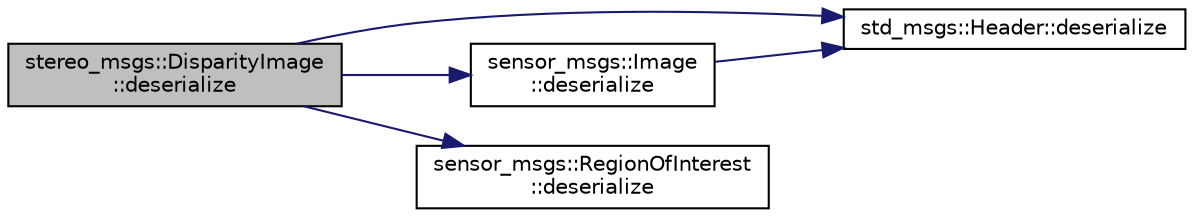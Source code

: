 digraph "stereo_msgs::DisparityImage::deserialize"
{
  edge [fontname="Helvetica",fontsize="10",labelfontname="Helvetica",labelfontsize="10"];
  node [fontname="Helvetica",fontsize="10",shape=record];
  rankdir="LR";
  Node1 [label="stereo_msgs::DisparityImage\l::deserialize",height=0.2,width=0.4,color="black", fillcolor="grey75", style="filled" fontcolor="black"];
  Node1 -> Node2 [color="midnightblue",fontsize="10",style="solid",fontname="Helvetica"];
  Node2 [label="std_msgs::Header::deserialize",height=0.2,width=0.4,color="black", fillcolor="white", style="filled",URL="$classstd__msgs_1_1_header.html#a077354cf11d752b6f4fc7c437ec29ac2"];
  Node1 -> Node3 [color="midnightblue",fontsize="10",style="solid",fontname="Helvetica"];
  Node3 [label="sensor_msgs::Image\l::deserialize",height=0.2,width=0.4,color="black", fillcolor="white", style="filled",URL="$classsensor__msgs_1_1_image.html#a6c64b68a3018c865e5ec7e469a9d0c4f"];
  Node3 -> Node2 [color="midnightblue",fontsize="10",style="solid",fontname="Helvetica"];
  Node1 -> Node4 [color="midnightblue",fontsize="10",style="solid",fontname="Helvetica"];
  Node4 [label="sensor_msgs::RegionOfInterest\l::deserialize",height=0.2,width=0.4,color="black", fillcolor="white", style="filled",URL="$classsensor__msgs_1_1_region_of_interest.html#a2dd6455d473b4ab51c11634fbe34f146"];
}
